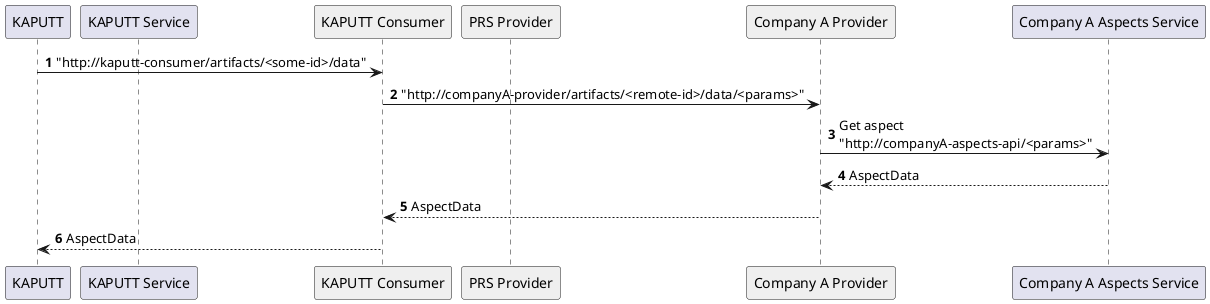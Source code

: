 @startuml
'https://plantuml.com/sequence-diagram

autonumber

participant "KAPUTT" as Kaputt 
participant "KAPUTT Service" as KaputtService 
participant "KAPUTT Consumer" as KaputtConsumer #efefef
participant "PRS Provider" as PRSProvider  #efefef
participant "Company A Provider" as CompanyAProvider #efefef
participant "Company A Aspects Service" as AspectsServiceCompanyA 

Kaputt ->  KaputtConsumer: "http://kaputt-consumer/artifacts/<some-id>/data"
KaputtConsumer -> CompanyAProvider: "http://companyA-provider/artifacts/<remote-id>/data/<params>"
CompanyAProvider -> AspectsServiceCompanyA: Get aspect \n"http://companyA-aspects-api/<params>"
CompanyAProvider <-- AspectsServiceCompanyA: AspectData
KaputtConsumer <-- CompanyAProvider: AspectData
Kaputt <-- KaputtConsumer: AspectData
@enduml